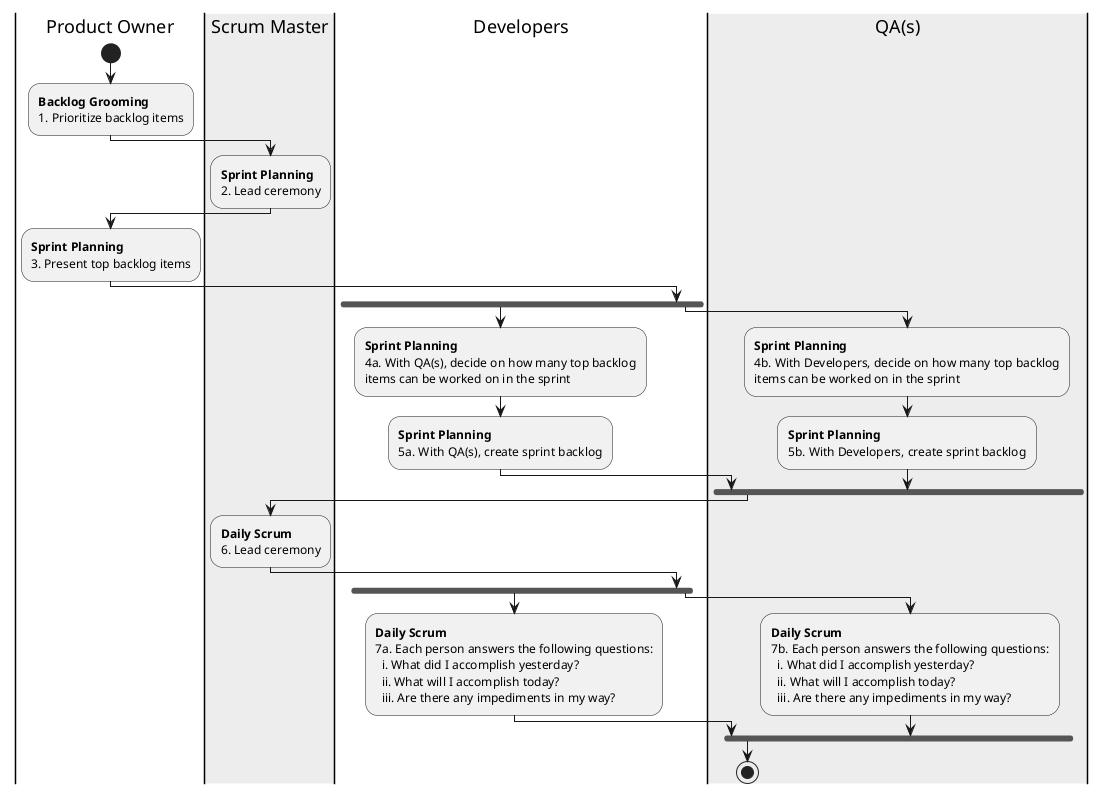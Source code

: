 @startuml RoleBasedSdlc

skinparam monochrome true
skinparam Shadowing false

|Product Owner|
start
:**Backlog Grooming**
1. Prioritize backlog items;

|#AntiqueWhite|Scrum Master|
:**Sprint Planning**
2. Lead ceremony;

|Product Owner|
:**Sprint Planning**
3. Present top backlog items;


|Developers|
fork

:**Sprint Planning**
4a. With QA(s), decide on how many top backlog
items can be worked on in the sprint;

|Developers|
:**Sprint Planning**
5a. With QA(s), create sprint backlog;

|#AntiqueWhite|QA(s)|
fork again

:**Sprint Planning**
4b. With Developers, decide on how many top backlog
items can be worked on in the sprint;

|QA(s)|
:**Sprint Planning**
5b. With Developers, create sprint backlog;

end fork

|Scrum Master|
:**Daily Scrum**
6. Lead ceremony;

|Developers|
fork

:**Daily Scrum**
7a. Each person answers the following questions:
  i. What did I accomplish yesterday?
  ii. What will I accomplish today?
  iii. Are there any impediments in my way?;

|QA(s)|
fork again

:**Daily Scrum**
7b. Each person answers the following questions:
  i. What did I accomplish yesterday?
  ii. What will I accomplish today?
  iii. Are there any impediments in my way?;

end fork

stop

@enduml